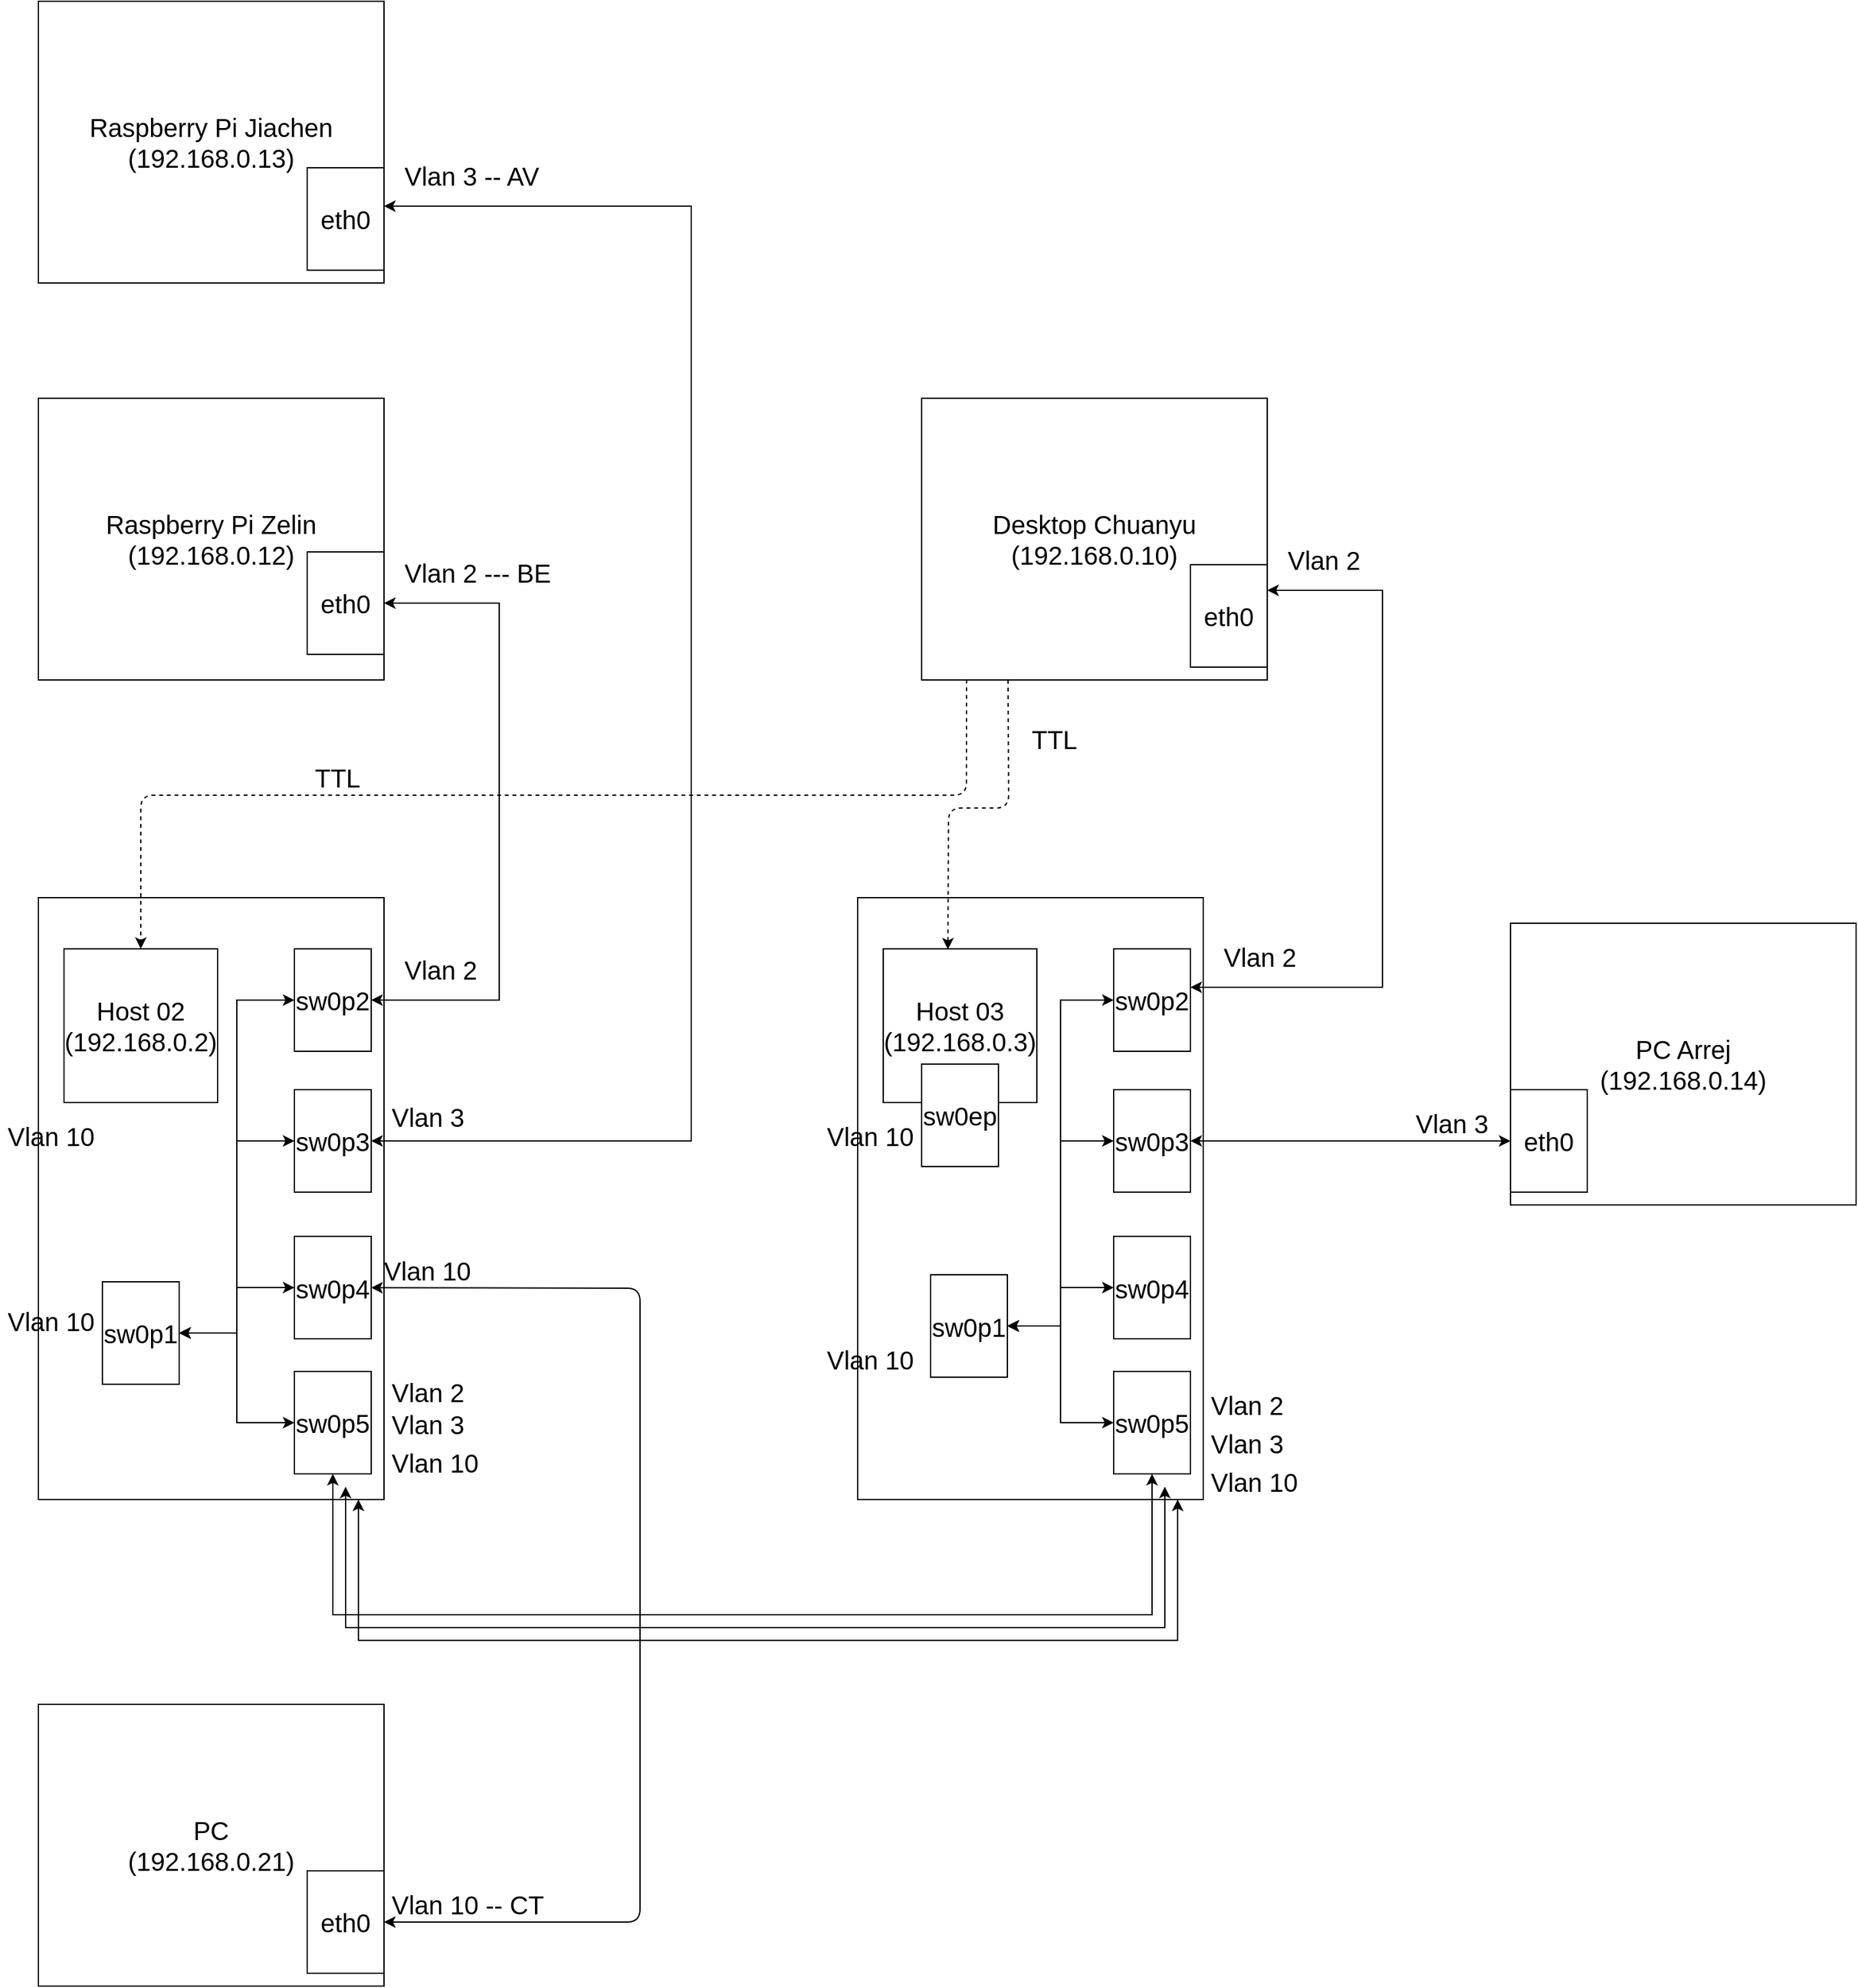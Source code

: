 <mxfile>
    <diagram id="-BH8OcxjieSGsIvLVNXB" name="Page-1">
        <mxGraphModel dx="1612" dy="3825" grid="1" gridSize="10" guides="1" tooltips="1" connect="1" arrows="1" fold="1" page="1" pageScale="1" pageWidth="827" pageHeight="1169" math="0" shadow="0">
            <root>
                <mxCell id="0"/>
                <mxCell id="1" parent="0"/>
                <mxCell id="_wlg6yeGCy82qZjoEV7s-1" value="" style="rounded=0;whiteSpace=wrap;html=1;" parent="1" vertex="1">
                    <mxGeometry x="70" y="280" width="270" height="470" as="geometry"/>
                </mxCell>
                <mxCell id="_wlg6yeGCy82qZjoEV7s-4" value="Host 02&lt;br&gt;(192.168.0.2)" style="whiteSpace=wrap;html=1;aspect=fixed;fontSize=20;" parent="1" vertex="1">
                    <mxGeometry x="90" y="320" width="120" height="120" as="geometry"/>
                </mxCell>
                <mxCell id="_wlg6yeGCy82qZjoEV7s-5" value="sw0p2" style="rounded=0;whiteSpace=wrap;html=1;fontSize=20;" parent="1" vertex="1">
                    <mxGeometry x="270" y="320" width="60" height="80" as="geometry"/>
                </mxCell>
                <mxCell id="_wlg6yeGCy82qZjoEV7s-6" value="sw0p3" style="rounded=0;whiteSpace=wrap;html=1;fontSize=20;" parent="1" vertex="1">
                    <mxGeometry x="270" y="430" width="60" height="80" as="geometry"/>
                </mxCell>
                <mxCell id="12" style="edgeStyle=none;html=1;entryX=1;entryY=0.5;entryDx=0;entryDy=0;startArrow=classic;startFill=1;" edge="1" parent="1" source="_wlg6yeGCy82qZjoEV7s-7" target="11">
                    <mxGeometry relative="1" as="geometry">
                        <mxPoint x="480" y="584.5" as="targetPoint"/>
                        <Array as="points">
                            <mxPoint x="540" y="585"/>
                            <mxPoint x="540" y="1080"/>
                        </Array>
                    </mxGeometry>
                </mxCell>
                <mxCell id="_wlg6yeGCy82qZjoEV7s-7" value="sw0p4" style="rounded=0;whiteSpace=wrap;html=1;fontSize=20;" parent="1" vertex="1">
                    <mxGeometry x="270" y="544.5" width="60" height="80" as="geometry"/>
                </mxCell>
                <mxCell id="_wlg6yeGCy82qZjoEV7s-8" value="&lt;span&gt;sw0p5&lt;/span&gt;" style="rounded=0;whiteSpace=wrap;html=1;fontSize=20;" parent="1" vertex="1">
                    <mxGeometry x="270" y="650" width="60" height="80" as="geometry"/>
                </mxCell>
                <mxCell id="_wlg6yeGCy82qZjoEV7s-16" style="edgeStyle=orthogonalEdgeStyle;rounded=0;orthogonalLoop=1;jettySize=auto;html=1;entryX=0;entryY=0.5;entryDx=0;entryDy=0;fontSize=20;startArrow=classic;startFill=1;" parent="1" source="_wlg6yeGCy82qZjoEV7s-11" target="_wlg6yeGCy82qZjoEV7s-7" edge="1">
                    <mxGeometry relative="1" as="geometry"/>
                </mxCell>
                <mxCell id="_wlg6yeGCy82qZjoEV7s-17" style="edgeStyle=orthogonalEdgeStyle;rounded=0;orthogonalLoop=1;jettySize=auto;html=1;entryX=0;entryY=0.5;entryDx=0;entryDy=0;fontSize=20;startArrow=classic;startFill=1;" parent="1" source="_wlg6yeGCy82qZjoEV7s-11" target="_wlg6yeGCy82qZjoEV7s-6" edge="1">
                    <mxGeometry relative="1" as="geometry"/>
                </mxCell>
                <mxCell id="_wlg6yeGCy82qZjoEV7s-18" style="edgeStyle=orthogonalEdgeStyle;rounded=0;orthogonalLoop=1;jettySize=auto;html=1;entryX=0;entryY=0.5;entryDx=0;entryDy=0;fontSize=20;startArrow=classic;startFill=1;" parent="1" source="_wlg6yeGCy82qZjoEV7s-11" target="_wlg6yeGCy82qZjoEV7s-5" edge="1">
                    <mxGeometry relative="1" as="geometry"/>
                </mxCell>
                <mxCell id="p7_vZT_z20xoLqCwWWB2-5" style="edgeStyle=orthogonalEdgeStyle;rounded=0;orthogonalLoop=1;jettySize=auto;html=1;entryX=0;entryY=0.5;entryDx=0;entryDy=0;startArrow=classic;startFill=1;strokeColor=#000000;" parent="1" source="_wlg6yeGCy82qZjoEV7s-11" target="_wlg6yeGCy82qZjoEV7s-8" edge="1">
                    <mxGeometry relative="1" as="geometry"/>
                </mxCell>
                <mxCell id="_wlg6yeGCy82qZjoEV7s-11" value="&lt;span&gt;sw0p1&lt;/span&gt;" style="rounded=0;whiteSpace=wrap;html=1;fontSize=20;" parent="1" vertex="1">
                    <mxGeometry x="120" y="580" width="60" height="80" as="geometry"/>
                </mxCell>
                <mxCell id="_wlg6yeGCy82qZjoEV7s-50" value="" style="rounded=0;whiteSpace=wrap;html=1;" parent="1" vertex="1">
                    <mxGeometry x="710" y="280" width="270" height="470" as="geometry"/>
                </mxCell>
                <mxCell id="_wlg6yeGCy82qZjoEV7s-51" value="Host 03&lt;br&gt;(192.168.0.3)" style="whiteSpace=wrap;html=1;aspect=fixed;fontSize=20;" parent="1" vertex="1">
                    <mxGeometry x="730" y="320" width="120" height="120" as="geometry"/>
                </mxCell>
                <mxCell id="_wlg6yeGCy82qZjoEV7s-52" value="sw0p2" style="rounded=0;whiteSpace=wrap;html=1;fontSize=20;" parent="1" vertex="1">
                    <mxGeometry x="910" y="320" width="60" height="80" as="geometry"/>
                </mxCell>
                <mxCell id="17" style="edgeStyle=none;html=1;entryX=0;entryY=0.5;entryDx=0;entryDy=0;startArrow=classic;startFill=1;" edge="1" parent="1" source="_wlg6yeGCy82qZjoEV7s-53" target="16">
                    <mxGeometry relative="1" as="geometry"/>
                </mxCell>
                <mxCell id="_wlg6yeGCy82qZjoEV7s-53" value="sw0p3" style="rounded=0;whiteSpace=wrap;html=1;fontSize=20;" parent="1" vertex="1">
                    <mxGeometry x="910" y="430" width="60" height="80" as="geometry"/>
                </mxCell>
                <mxCell id="_wlg6yeGCy82qZjoEV7s-54" value="sw0p4" style="rounded=0;whiteSpace=wrap;html=1;fontSize=20;" parent="1" vertex="1">
                    <mxGeometry x="910" y="544.5" width="60" height="80" as="geometry"/>
                </mxCell>
                <mxCell id="_wlg6yeGCy82qZjoEV7s-55" value="sw0p5" style="rounded=0;whiteSpace=wrap;html=1;fontSize=20;" parent="1" vertex="1">
                    <mxGeometry x="910" y="650" width="60" height="80" as="geometry"/>
                </mxCell>
                <mxCell id="_wlg6yeGCy82qZjoEV7s-57" value="sw0ep" style="rounded=0;whiteSpace=wrap;html=1;fontSize=20;" parent="1" vertex="1">
                    <mxGeometry x="760" y="410" width="60" height="80" as="geometry"/>
                </mxCell>
                <mxCell id="_wlg6yeGCy82qZjoEV7s-59" style="edgeStyle=orthogonalEdgeStyle;rounded=0;orthogonalLoop=1;jettySize=auto;html=1;entryX=0;entryY=0.5;entryDx=0;entryDy=0;fontSize=20;startArrow=classic;startFill=1;strokeColor=#000000;" parent="1" source="_wlg6yeGCy82qZjoEV7s-62" target="_wlg6yeGCy82qZjoEV7s-54" edge="1">
                    <mxGeometry relative="1" as="geometry"/>
                </mxCell>
                <mxCell id="_wlg6yeGCy82qZjoEV7s-60" style="edgeStyle=orthogonalEdgeStyle;rounded=0;orthogonalLoop=1;jettySize=auto;html=1;entryX=0;entryY=0.5;entryDx=0;entryDy=0;fontSize=20;startArrow=classic;startFill=1;" parent="1" source="_wlg6yeGCy82qZjoEV7s-62" target="_wlg6yeGCy82qZjoEV7s-53" edge="1">
                    <mxGeometry relative="1" as="geometry"/>
                </mxCell>
                <mxCell id="_wlg6yeGCy82qZjoEV7s-61" style="edgeStyle=orthogonalEdgeStyle;rounded=0;orthogonalLoop=1;jettySize=auto;html=1;entryX=0;entryY=0.5;entryDx=0;entryDy=0;fontSize=20;startArrow=classic;startFill=1;" parent="1" source="_wlg6yeGCy82qZjoEV7s-62" target="_wlg6yeGCy82qZjoEV7s-52" edge="1">
                    <mxGeometry relative="1" as="geometry"/>
                </mxCell>
                <mxCell id="p7_vZT_z20xoLqCwWWB2-7" style="edgeStyle=orthogonalEdgeStyle;rounded=0;orthogonalLoop=1;jettySize=auto;html=1;entryX=0;entryY=0.5;entryDx=0;entryDy=0;startArrow=classic;startFill=1;strokeColor=#000000;" parent="1" source="_wlg6yeGCy82qZjoEV7s-62" target="_wlg6yeGCy82qZjoEV7s-55" edge="1">
                    <mxGeometry relative="1" as="geometry"/>
                </mxCell>
                <mxCell id="_wlg6yeGCy82qZjoEV7s-62" value="&lt;span&gt;sw0p1&lt;/span&gt;" style="rounded=0;whiteSpace=wrap;html=1;fontSize=20;" parent="1" vertex="1">
                    <mxGeometry x="767" y="574.5" width="60" height="80" as="geometry"/>
                </mxCell>
                <mxCell id="_wlg6yeGCy82qZjoEV7s-69" style="edgeStyle=orthogonalEdgeStyle;rounded=0;orthogonalLoop=1;jettySize=auto;html=1;fontSize=20;startArrow=classic;startFill=1;entryX=1;entryY=0.5;entryDx=0;entryDy=0;" parent="1" source="_wlg6yeGCy82qZjoEV7s-67" target="_wlg6yeGCy82qZjoEV7s-5" edge="1">
                    <mxGeometry relative="1" as="geometry">
                        <Array as="points">
                            <mxPoint x="430" y="50"/>
                            <mxPoint x="430" y="360"/>
                        </Array>
                    </mxGeometry>
                </mxCell>
                <mxCell id="6" style="edgeStyle=none;html=1;entryX=0.5;entryY=0;entryDx=0;entryDy=0;exitX=0.13;exitY=0.999;exitDx=0;exitDy=0;exitPerimeter=0;dashed=1;" parent="1" source="410AewlM3kjC0YQQjY2p-10" target="_wlg6yeGCy82qZjoEV7s-4" edge="1">
                    <mxGeometry relative="1" as="geometry">
                        <Array as="points">
                            <mxPoint x="795" y="200"/>
                            <mxPoint x="150" y="200"/>
                        </Array>
                    </mxGeometry>
                </mxCell>
                <mxCell id="7" style="edgeStyle=none;html=1;entryX=0.421;entryY=0.004;entryDx=0;entryDy=0;entryPerimeter=0;dashed=1;exitX=0.25;exitY=1;exitDx=0;exitDy=0;" parent="1" source="410AewlM3kjC0YQQjY2p-10" target="_wlg6yeGCy82qZjoEV7s-51" edge="1">
                    <mxGeometry relative="1" as="geometry">
                        <Array as="points">
                            <mxPoint x="828" y="210"/>
                            <mxPoint x="781" y="210"/>
                        </Array>
                    </mxGeometry>
                </mxCell>
                <mxCell id="_wlg6yeGCy82qZjoEV7s-67" value="Raspberry Pi Zelin&lt;br&gt;(192.168.0.12)" style="rounded=0;whiteSpace=wrap;html=1;fontSize=20;" parent="1" vertex="1">
                    <mxGeometry x="70" y="-110" width="270" height="220" as="geometry"/>
                </mxCell>
                <mxCell id="410AewlM3kjC0YQQjY2p-2" style="edgeStyle=orthogonalEdgeStyle;rounded=0;orthogonalLoop=1;jettySize=auto;html=1;entryX=1;entryY=0.5;entryDx=0;entryDy=0;startArrow=classic;startFill=1;" parent="1" source="_wlg6yeGCy82qZjoEV7s-68" target="_wlg6yeGCy82qZjoEV7s-6" edge="1">
                    <mxGeometry relative="1" as="geometry">
                        <Array as="points">
                            <mxPoint x="580" y="-260"/>
                            <mxPoint x="580" y="470"/>
                        </Array>
                    </mxGeometry>
                </mxCell>
                <mxCell id="_wlg6yeGCy82qZjoEV7s-68" value="Raspberry Pi Jiachen&lt;br&gt;(192.168.0.13)" style="rounded=0;whiteSpace=wrap;html=1;fontSize=20;" parent="1" vertex="1">
                    <mxGeometry x="70" y="-420" width="270" height="220" as="geometry"/>
                </mxCell>
                <mxCell id="_wlg6yeGCy82qZjoEV7s-75" value="Vlan 2 --- BE" style="text;strokeColor=none;fillColor=none;align=left;verticalAlign=middle;spacingLeft=4;spacingRight=4;overflow=hidden;points=[[0,0.5],[1,0.5]];portConstraint=eastwest;rotatable=0;fontSize=20;" parent="1" vertex="1">
                    <mxGeometry x="350" y="10" width="180" height="30" as="geometry"/>
                </mxCell>
                <mxCell id="p7_vZT_z20xoLqCwWWB2-2" style="edgeStyle=orthogonalEdgeStyle;rounded=0;orthogonalLoop=1;jettySize=auto;html=1;entryX=0.5;entryY=1;entryDx=0;entryDy=0;startArrow=classic;startFill=1;" parent="1" source="_wlg6yeGCy82qZjoEV7s-8" target="_wlg6yeGCy82qZjoEV7s-55" edge="1">
                    <mxGeometry relative="1" as="geometry">
                        <Array as="points">
                            <mxPoint x="300" y="840"/>
                            <mxPoint x="940" y="840"/>
                        </Array>
                    </mxGeometry>
                </mxCell>
                <mxCell id="410AewlM3kjC0YQQjY2p-3" value="Vlan 3 -- AV" style="text;strokeColor=none;fillColor=none;align=left;verticalAlign=middle;spacingLeft=4;spacingRight=4;overflow=hidden;points=[[0,0.5],[1,0.5]];portConstraint=eastwest;rotatable=0;fontSize=20;" parent="1" vertex="1">
                    <mxGeometry x="350" y="-300" width="200" height="30" as="geometry"/>
                </mxCell>
                <mxCell id="410AewlM3kjC0YQQjY2p-4" value="eth0" style="rounded=0;whiteSpace=wrap;html=1;fontSize=20;" parent="1" vertex="1">
                    <mxGeometry x="280" y="-290" width="60" height="80" as="geometry"/>
                </mxCell>
                <mxCell id="410AewlM3kjC0YQQjY2p-5" value="eth0" style="rounded=0;whiteSpace=wrap;html=1;fontSize=20;" parent="1" vertex="1">
                    <mxGeometry x="280" y="10" width="60" height="80" as="geometry"/>
                </mxCell>
                <mxCell id="410AewlM3kjC0YQQjY2p-6" value="Vlan 3" style="text;strokeColor=none;fillColor=none;align=left;verticalAlign=middle;spacingLeft=4;spacingRight=4;overflow=hidden;points=[[0,0.5],[1,0.5]];portConstraint=eastwest;rotatable=0;fontSize=20;" parent="1" vertex="1">
                    <mxGeometry x="340" y="435" width="80" height="30" as="geometry"/>
                </mxCell>
                <mxCell id="410AewlM3kjC0YQQjY2p-7" value="Vlan 2" style="text;strokeColor=none;fillColor=none;align=left;verticalAlign=middle;spacingLeft=4;spacingRight=4;overflow=hidden;points=[[0,0.5],[1,0.5]];portConstraint=eastwest;rotatable=0;fontSize=20;" parent="1" vertex="1">
                    <mxGeometry x="350" y="320" width="80" height="30" as="geometry"/>
                </mxCell>
                <mxCell id="410AewlM3kjC0YQQjY2p-10" value="Desktop Chuanyu&lt;br&gt;(192.168.0.10)" style="rounded=0;whiteSpace=wrap;html=1;fontSize=20;" parent="1" vertex="1">
                    <mxGeometry x="760" y="-110" width="270" height="220" as="geometry"/>
                </mxCell>
                <mxCell id="410AewlM3kjC0YQQjY2p-11" value="eth0" style="rounded=0;whiteSpace=wrap;html=1;fontSize=20;" parent="1" vertex="1">
                    <mxGeometry x="970" y="20" width="60" height="80" as="geometry"/>
                </mxCell>
                <mxCell id="410AewlM3kjC0YQQjY2p-12" style="edgeStyle=orthogonalEdgeStyle;rounded=0;orthogonalLoop=1;jettySize=auto;html=1;fontSize=20;startArrow=classic;startFill=1;entryX=1;entryY=0.375;entryDx=0;entryDy=0;entryPerimeter=0;" parent="1" target="_wlg6yeGCy82qZjoEV7s-52" edge="1">
                    <mxGeometry relative="1" as="geometry">
                        <Array as="points">
                            <mxPoint x="1120" y="40"/>
                            <mxPoint x="1120" y="350"/>
                        </Array>
                        <mxPoint x="1030" y="40" as="sourcePoint"/>
                        <mxPoint x="1020" y="350" as="targetPoint"/>
                    </mxGeometry>
                </mxCell>
                <mxCell id="410AewlM3kjC0YQQjY2p-15" value="Vlan 2" style="text;strokeColor=none;fillColor=none;align=left;verticalAlign=middle;spacingLeft=4;spacingRight=4;overflow=hidden;points=[[0,0.5],[1,0.5]];portConstraint=eastwest;rotatable=0;fontSize=20;" parent="1" vertex="1">
                    <mxGeometry x="1040" width="80" height="30" as="geometry"/>
                </mxCell>
                <mxCell id="410AewlM3kjC0YQQjY2p-16" value="Vlan 2" style="text;strokeColor=none;fillColor=none;align=left;verticalAlign=middle;spacingLeft=4;spacingRight=4;overflow=hidden;points=[[0,0.5],[1,0.5]];portConstraint=eastwest;rotatable=0;fontSize=20;" parent="1" vertex="1">
                    <mxGeometry x="990" y="310" width="80" height="30" as="geometry"/>
                </mxCell>
                <mxCell id="410AewlM3kjC0YQQjY2p-22" style="edgeStyle=orthogonalEdgeStyle;rounded=0;orthogonalLoop=1;jettySize=auto;html=1;entryX=0.5;entryY=1;entryDx=0;entryDy=0;startArrow=classic;startFill=1;" parent="1" edge="1">
                    <mxGeometry relative="1" as="geometry">
                        <Array as="points">
                            <mxPoint x="310" y="850"/>
                            <mxPoint x="950" y="850"/>
                        </Array>
                        <mxPoint x="310" y="740" as="sourcePoint"/>
                        <mxPoint x="950" y="740" as="targetPoint"/>
                    </mxGeometry>
                </mxCell>
                <mxCell id="410AewlM3kjC0YQQjY2p-24" value="Vlan 2" style="text;strokeColor=none;fillColor=none;align=left;verticalAlign=middle;spacingLeft=4;spacingRight=4;overflow=hidden;points=[[0,0.5],[1,0.5]];portConstraint=eastwest;rotatable=0;fontSize=20;" parent="1" vertex="1">
                    <mxGeometry x="980" y="660" width="80" height="30" as="geometry"/>
                </mxCell>
                <mxCell id="410AewlM3kjC0YQQjY2p-25" value="Vlan 3" style="text;strokeColor=none;fillColor=none;align=left;verticalAlign=middle;spacingLeft=4;spacingRight=4;overflow=hidden;points=[[0,0.5],[1,0.5]];portConstraint=eastwest;rotatable=0;fontSize=20;" parent="1" vertex="1">
                    <mxGeometry x="980" y="690" width="80" height="30" as="geometry"/>
                </mxCell>
                <mxCell id="410AewlM3kjC0YQQjY2p-28" value="Vlan 3" style="text;strokeColor=none;fillColor=none;align=left;verticalAlign=middle;spacingLeft=4;spacingRight=4;overflow=hidden;points=[[0,0.5],[1,0.5]];portConstraint=eastwest;rotatable=0;fontSize=20;" parent="1" vertex="1">
                    <mxGeometry x="340" y="675" width="80" height="30" as="geometry"/>
                </mxCell>
                <mxCell id="410AewlM3kjC0YQQjY2p-29" value="Vlan 2" style="text;strokeColor=none;fillColor=none;align=left;verticalAlign=middle;spacingLeft=4;spacingRight=4;overflow=hidden;points=[[0,0.5],[1,0.5]];portConstraint=eastwest;rotatable=0;fontSize=20;" parent="1" vertex="1">
                    <mxGeometry x="340" y="650" width="80" height="30" as="geometry"/>
                </mxCell>
                <mxCell id="410AewlM3kjC0YQQjY2p-31" value="Vlan 10" style="text;strokeColor=none;fillColor=none;align=left;verticalAlign=middle;spacingLeft=4;spacingRight=4;overflow=hidden;points=[[0,0.5],[1,0.5]];portConstraint=eastwest;rotatable=0;fontSize=20;" parent="1" vertex="1">
                    <mxGeometry x="40" y="450" width="80" height="30" as="geometry"/>
                </mxCell>
                <mxCell id="410AewlM3kjC0YQQjY2p-32" value="Vlan 10" style="text;strokeColor=none;fillColor=none;align=left;verticalAlign=middle;spacingLeft=4;spacingRight=4;overflow=hidden;points=[[0,0.5],[1,0.5]];portConstraint=eastwest;rotatable=0;fontSize=20;" parent="1" vertex="1">
                    <mxGeometry x="40" y="594.5" width="80" height="30" as="geometry"/>
                </mxCell>
                <mxCell id="410AewlM3kjC0YQQjY2p-33" value="Vlan 10" style="text;strokeColor=none;fillColor=none;align=left;verticalAlign=middle;spacingLeft=4;spacingRight=4;overflow=hidden;points=[[0,0.5],[1,0.5]];portConstraint=eastwest;rotatable=0;fontSize=20;" parent="1" vertex="1">
                    <mxGeometry x="680" y="624.5" width="80" height="30" as="geometry"/>
                </mxCell>
                <mxCell id="410AewlM3kjC0YQQjY2p-34" value="Vlan 10" style="text;strokeColor=none;fillColor=none;align=left;verticalAlign=middle;spacingLeft=4;spacingRight=4;overflow=hidden;points=[[0,0.5],[1,0.5]];portConstraint=eastwest;rotatable=0;fontSize=20;" parent="1" vertex="1">
                    <mxGeometry x="680" y="450" width="80" height="30" as="geometry"/>
                </mxCell>
                <mxCell id="3" value="Vlan 10" style="text;strokeColor=none;fillColor=none;align=left;verticalAlign=middle;spacingLeft=4;spacingRight=4;overflow=hidden;points=[[0,0.5],[1,0.5]];portConstraint=eastwest;rotatable=0;fontSize=20;" parent="1" vertex="1">
                    <mxGeometry x="340" y="705" width="80" height="30" as="geometry"/>
                </mxCell>
                <mxCell id="5" value="Vlan 10" style="text;strokeColor=none;fillColor=none;align=left;verticalAlign=middle;spacingLeft=4;spacingRight=4;overflow=hidden;points=[[0,0.5],[1,0.5]];portConstraint=eastwest;rotatable=0;fontSize=20;" parent="1" vertex="1">
                    <mxGeometry x="980" y="720" width="80" height="30" as="geometry"/>
                </mxCell>
                <mxCell id="8" value="TTL" style="text;strokeColor=none;fillColor=none;align=left;verticalAlign=middle;spacingLeft=4;spacingRight=4;overflow=hidden;points=[[0,0.5],[1,0.5]];portConstraint=eastwest;rotatable=0;fontSize=20;" parent="1" vertex="1">
                    <mxGeometry x="840" y="140" width="80" height="30" as="geometry"/>
                </mxCell>
                <mxCell id="9" value="TTL" style="text;strokeColor=none;fillColor=none;align=left;verticalAlign=middle;spacingLeft=4;spacingRight=4;overflow=hidden;points=[[0,0.5],[1,0.5]];portConstraint=eastwest;rotatable=0;fontSize=20;" parent="1" vertex="1">
                    <mxGeometry x="280" y="170" width="80" height="30" as="geometry"/>
                </mxCell>
                <mxCell id="10" value="PC&lt;br&gt;(192.168.0.21)" style="rounded=0;whiteSpace=wrap;html=1;fontSize=20;" vertex="1" parent="1">
                    <mxGeometry x="70" y="910" width="270" height="220" as="geometry"/>
                </mxCell>
                <mxCell id="11" value="eth0" style="rounded=0;whiteSpace=wrap;html=1;fontSize=20;" vertex="1" parent="1">
                    <mxGeometry x="280" y="1040" width="60" height="80" as="geometry"/>
                </mxCell>
                <mxCell id="13" value="Vlan 10" style="text;strokeColor=none;fillColor=none;align=left;verticalAlign=middle;spacingLeft=4;spacingRight=4;overflow=hidden;points=[[0,0.5],[1,0.5]];portConstraint=eastwest;rotatable=0;fontSize=20;" vertex="1" parent="1">
                    <mxGeometry x="334" y="555" width="80" height="30" as="geometry"/>
                </mxCell>
                <mxCell id="14" value="Vlan 10 -- CT" style="text;strokeColor=none;fillColor=none;align=left;verticalAlign=middle;spacingLeft=4;spacingRight=4;overflow=hidden;points=[[0,0.5],[1,0.5]];portConstraint=eastwest;rotatable=0;fontSize=20;" vertex="1" parent="1">
                    <mxGeometry x="340" y="1050" width="240" height="30" as="geometry"/>
                </mxCell>
                <mxCell id="15" value="PC Arrej&lt;br&gt;(192.168.0.14)" style="rounded=0;whiteSpace=wrap;html=1;fontSize=20;" vertex="1" parent="1">
                    <mxGeometry x="1220" y="300" width="270" height="220" as="geometry"/>
                </mxCell>
                <mxCell id="16" value="eth0" style="rounded=0;whiteSpace=wrap;html=1;fontSize=20;" vertex="1" parent="1">
                    <mxGeometry x="1220" y="430" width="60" height="80" as="geometry"/>
                </mxCell>
                <mxCell id="18" value="Vlan 3" style="text;strokeColor=none;fillColor=none;align=left;verticalAlign=middle;spacingLeft=4;spacingRight=4;overflow=hidden;points=[[0,0.5],[1,0.5]];portConstraint=eastwest;rotatable=0;fontSize=20;" vertex="1" parent="1">
                    <mxGeometry x="1140" y="440" width="90" height="30" as="geometry"/>
                </mxCell>
                <mxCell id="19" style="edgeStyle=orthogonalEdgeStyle;rounded=0;orthogonalLoop=1;jettySize=auto;html=1;entryX=0.5;entryY=1;entryDx=0;entryDy=0;startArrow=classic;startFill=1;" edge="1" parent="1">
                    <mxGeometry relative="1" as="geometry">
                        <Array as="points">
                            <mxPoint x="320" y="860"/>
                            <mxPoint x="960" y="860"/>
                        </Array>
                        <mxPoint x="320" y="750" as="sourcePoint"/>
                        <mxPoint x="960" y="750" as="targetPoint"/>
                    </mxGeometry>
                </mxCell>
            </root>
        </mxGraphModel>
    </diagram>
</mxfile>